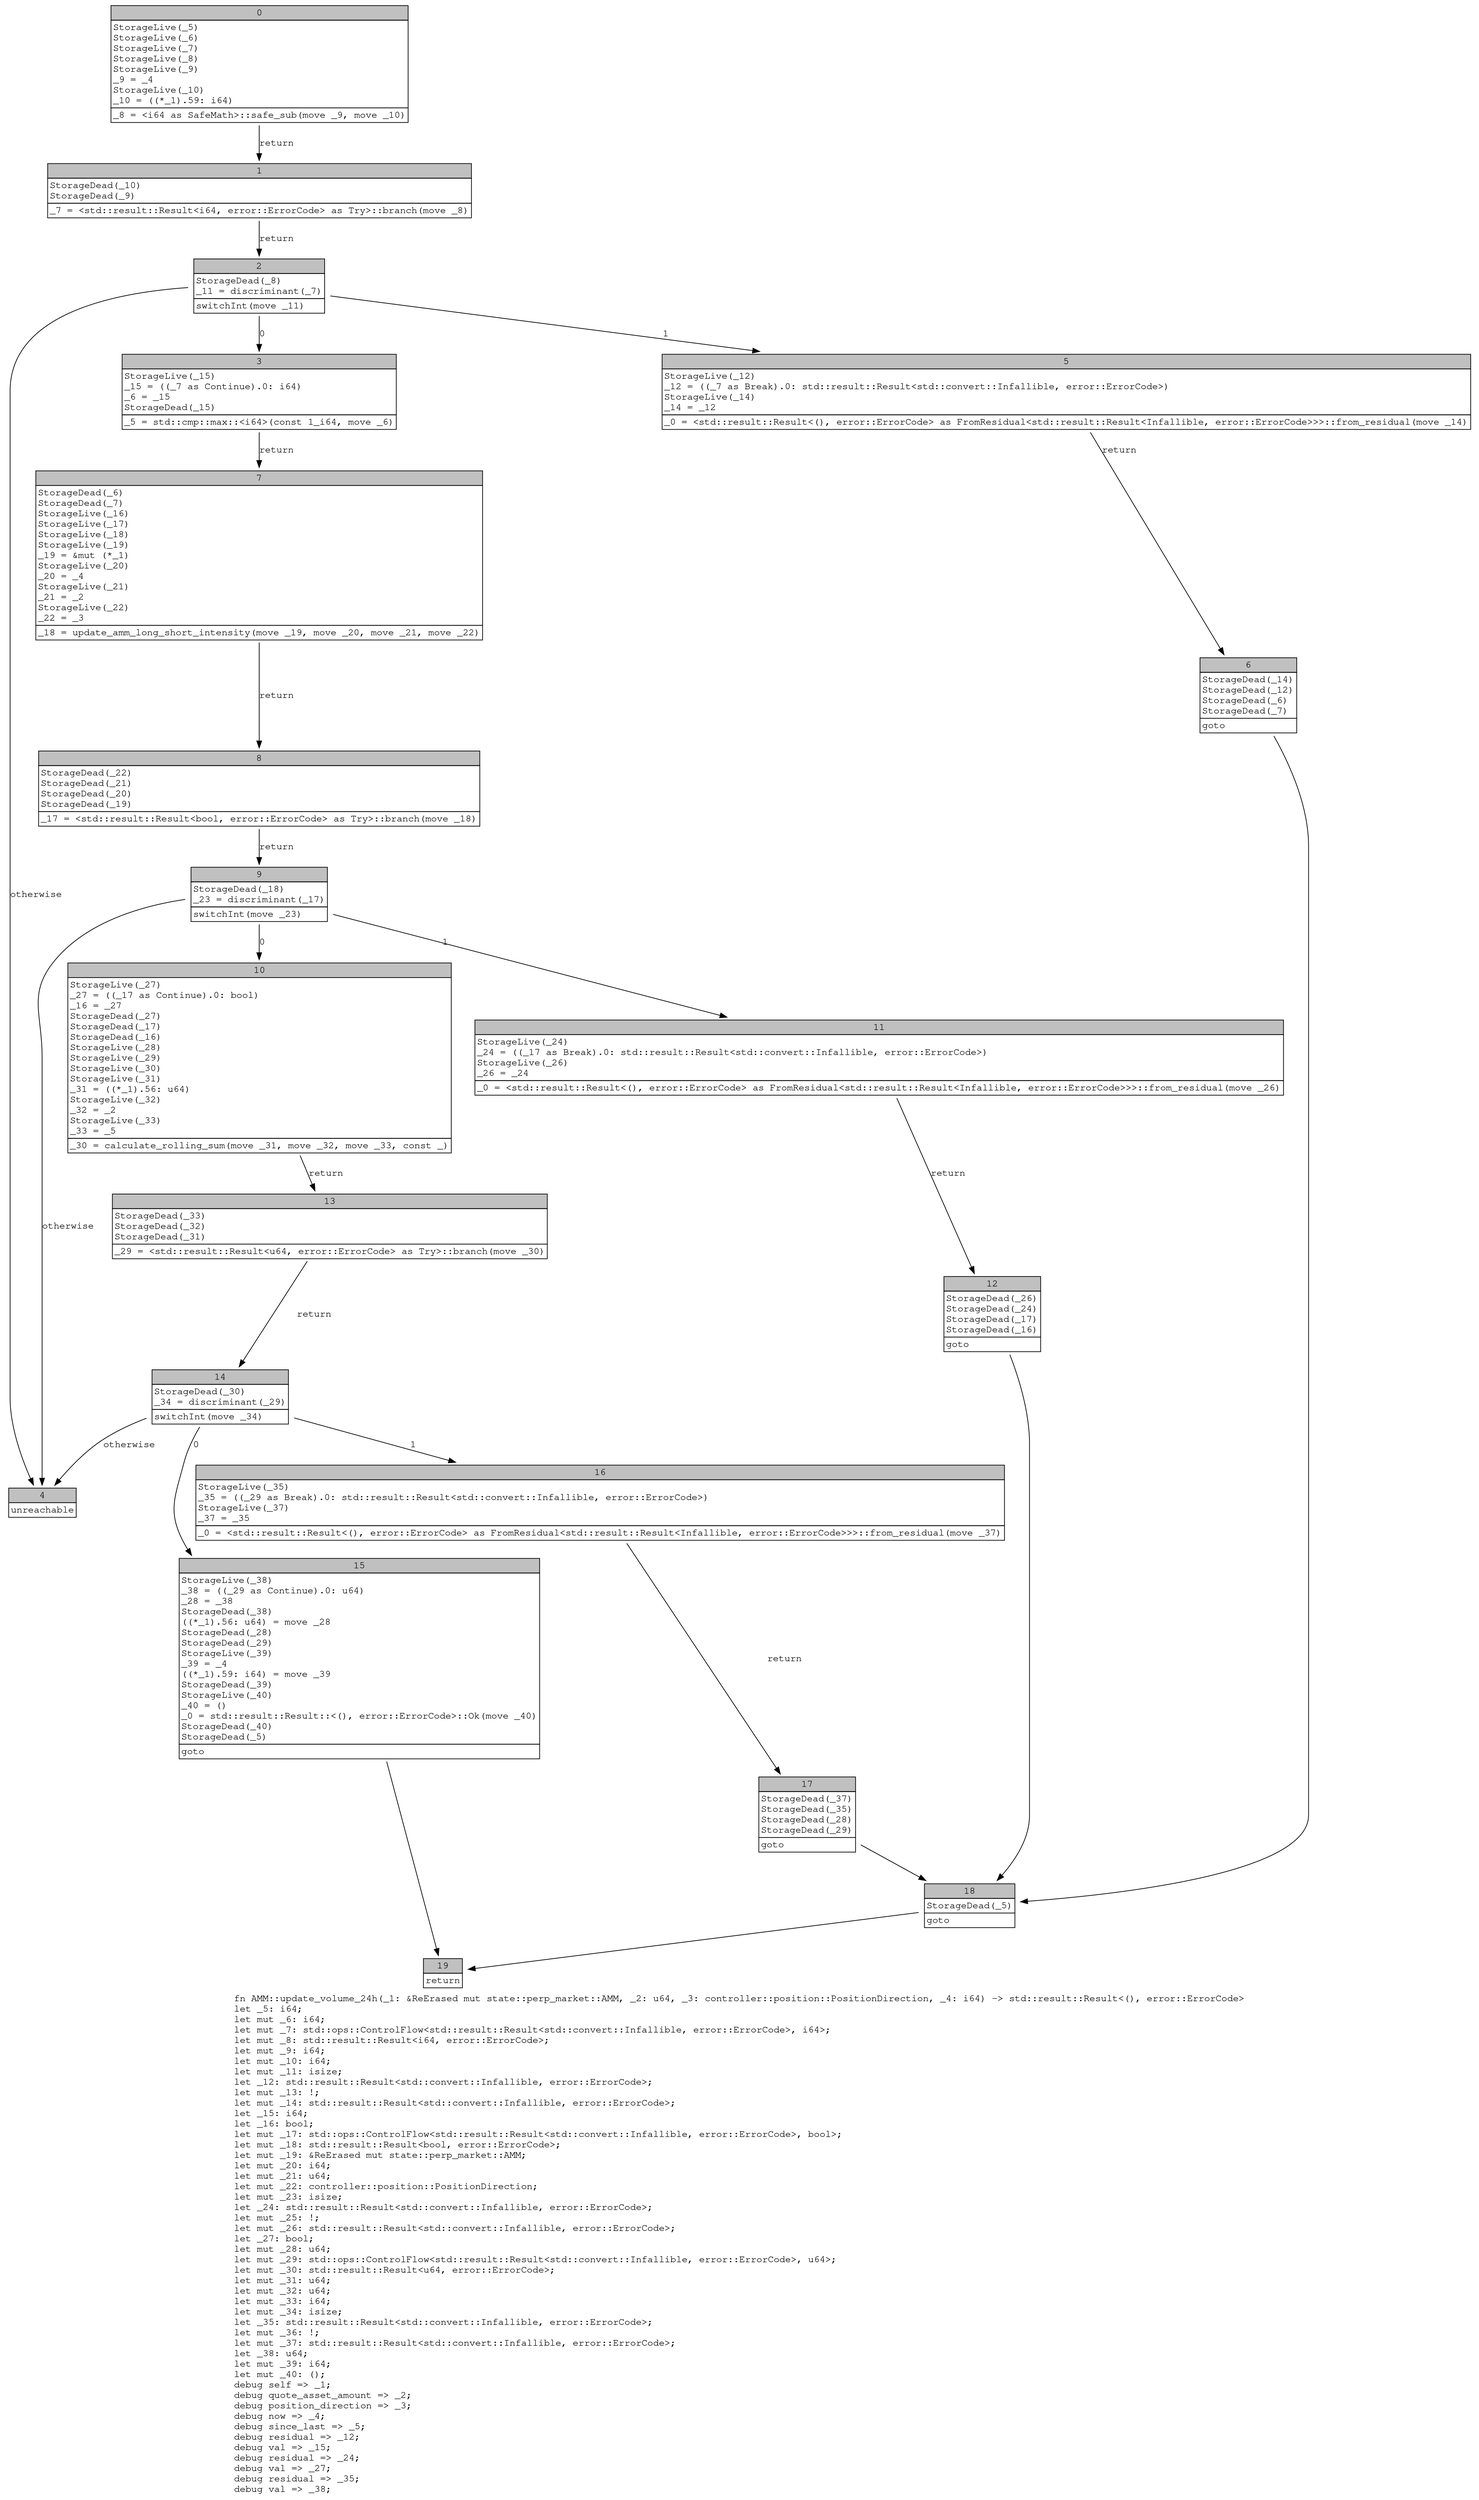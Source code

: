 digraph Mir_0_3842 {
    graph [fontname="Courier, monospace"];
    node [fontname="Courier, monospace"];
    edge [fontname="Courier, monospace"];
    label=<fn AMM::update_volume_24h(_1: &amp;ReErased mut state::perp_market::AMM, _2: u64, _3: controller::position::PositionDirection, _4: i64) -&gt; std::result::Result&lt;(), error::ErrorCode&gt;<br align="left"/>let _5: i64;<br align="left"/>let mut _6: i64;<br align="left"/>let mut _7: std::ops::ControlFlow&lt;std::result::Result&lt;std::convert::Infallible, error::ErrorCode&gt;, i64&gt;;<br align="left"/>let mut _8: std::result::Result&lt;i64, error::ErrorCode&gt;;<br align="left"/>let mut _9: i64;<br align="left"/>let mut _10: i64;<br align="left"/>let mut _11: isize;<br align="left"/>let _12: std::result::Result&lt;std::convert::Infallible, error::ErrorCode&gt;;<br align="left"/>let mut _13: !;<br align="left"/>let mut _14: std::result::Result&lt;std::convert::Infallible, error::ErrorCode&gt;;<br align="left"/>let _15: i64;<br align="left"/>let _16: bool;<br align="left"/>let mut _17: std::ops::ControlFlow&lt;std::result::Result&lt;std::convert::Infallible, error::ErrorCode&gt;, bool&gt;;<br align="left"/>let mut _18: std::result::Result&lt;bool, error::ErrorCode&gt;;<br align="left"/>let mut _19: &amp;ReErased mut state::perp_market::AMM;<br align="left"/>let mut _20: i64;<br align="left"/>let mut _21: u64;<br align="left"/>let mut _22: controller::position::PositionDirection;<br align="left"/>let mut _23: isize;<br align="left"/>let _24: std::result::Result&lt;std::convert::Infallible, error::ErrorCode&gt;;<br align="left"/>let mut _25: !;<br align="left"/>let mut _26: std::result::Result&lt;std::convert::Infallible, error::ErrorCode&gt;;<br align="left"/>let _27: bool;<br align="left"/>let mut _28: u64;<br align="left"/>let mut _29: std::ops::ControlFlow&lt;std::result::Result&lt;std::convert::Infallible, error::ErrorCode&gt;, u64&gt;;<br align="left"/>let mut _30: std::result::Result&lt;u64, error::ErrorCode&gt;;<br align="left"/>let mut _31: u64;<br align="left"/>let mut _32: u64;<br align="left"/>let mut _33: i64;<br align="left"/>let mut _34: isize;<br align="left"/>let _35: std::result::Result&lt;std::convert::Infallible, error::ErrorCode&gt;;<br align="left"/>let mut _36: !;<br align="left"/>let mut _37: std::result::Result&lt;std::convert::Infallible, error::ErrorCode&gt;;<br align="left"/>let _38: u64;<br align="left"/>let mut _39: i64;<br align="left"/>let mut _40: ();<br align="left"/>debug self =&gt; _1;<br align="left"/>debug quote_asset_amount =&gt; _2;<br align="left"/>debug position_direction =&gt; _3;<br align="left"/>debug now =&gt; _4;<br align="left"/>debug since_last =&gt; _5;<br align="left"/>debug residual =&gt; _12;<br align="left"/>debug val =&gt; _15;<br align="left"/>debug residual =&gt; _24;<br align="left"/>debug val =&gt; _27;<br align="left"/>debug residual =&gt; _35;<br align="left"/>debug val =&gt; _38;<br align="left"/>>;
    bb0__0_3842 [shape="none", label=<<table border="0" cellborder="1" cellspacing="0"><tr><td bgcolor="gray" align="center" colspan="1">0</td></tr><tr><td align="left" balign="left">StorageLive(_5)<br/>StorageLive(_6)<br/>StorageLive(_7)<br/>StorageLive(_8)<br/>StorageLive(_9)<br/>_9 = _4<br/>StorageLive(_10)<br/>_10 = ((*_1).59: i64)<br/></td></tr><tr><td align="left">_8 = &lt;i64 as SafeMath&gt;::safe_sub(move _9, move _10)</td></tr></table>>];
    bb1__0_3842 [shape="none", label=<<table border="0" cellborder="1" cellspacing="0"><tr><td bgcolor="gray" align="center" colspan="1">1</td></tr><tr><td align="left" balign="left">StorageDead(_10)<br/>StorageDead(_9)<br/></td></tr><tr><td align="left">_7 = &lt;std::result::Result&lt;i64, error::ErrorCode&gt; as Try&gt;::branch(move _8)</td></tr></table>>];
    bb2__0_3842 [shape="none", label=<<table border="0" cellborder="1" cellspacing="0"><tr><td bgcolor="gray" align="center" colspan="1">2</td></tr><tr><td align="left" balign="left">StorageDead(_8)<br/>_11 = discriminant(_7)<br/></td></tr><tr><td align="left">switchInt(move _11)</td></tr></table>>];
    bb3__0_3842 [shape="none", label=<<table border="0" cellborder="1" cellspacing="0"><tr><td bgcolor="gray" align="center" colspan="1">3</td></tr><tr><td align="left" balign="left">StorageLive(_15)<br/>_15 = ((_7 as Continue).0: i64)<br/>_6 = _15<br/>StorageDead(_15)<br/></td></tr><tr><td align="left">_5 = std::cmp::max::&lt;i64&gt;(const 1_i64, move _6)</td></tr></table>>];
    bb4__0_3842 [shape="none", label=<<table border="0" cellborder="1" cellspacing="0"><tr><td bgcolor="gray" align="center" colspan="1">4</td></tr><tr><td align="left">unreachable</td></tr></table>>];
    bb5__0_3842 [shape="none", label=<<table border="0" cellborder="1" cellspacing="0"><tr><td bgcolor="gray" align="center" colspan="1">5</td></tr><tr><td align="left" balign="left">StorageLive(_12)<br/>_12 = ((_7 as Break).0: std::result::Result&lt;std::convert::Infallible, error::ErrorCode&gt;)<br/>StorageLive(_14)<br/>_14 = _12<br/></td></tr><tr><td align="left">_0 = &lt;std::result::Result&lt;(), error::ErrorCode&gt; as FromResidual&lt;std::result::Result&lt;Infallible, error::ErrorCode&gt;&gt;&gt;::from_residual(move _14)</td></tr></table>>];
    bb6__0_3842 [shape="none", label=<<table border="0" cellborder="1" cellspacing="0"><tr><td bgcolor="gray" align="center" colspan="1">6</td></tr><tr><td align="left" balign="left">StorageDead(_14)<br/>StorageDead(_12)<br/>StorageDead(_6)<br/>StorageDead(_7)<br/></td></tr><tr><td align="left">goto</td></tr></table>>];
    bb7__0_3842 [shape="none", label=<<table border="0" cellborder="1" cellspacing="0"><tr><td bgcolor="gray" align="center" colspan="1">7</td></tr><tr><td align="left" balign="left">StorageDead(_6)<br/>StorageDead(_7)<br/>StorageLive(_16)<br/>StorageLive(_17)<br/>StorageLive(_18)<br/>StorageLive(_19)<br/>_19 = &amp;mut (*_1)<br/>StorageLive(_20)<br/>_20 = _4<br/>StorageLive(_21)<br/>_21 = _2<br/>StorageLive(_22)<br/>_22 = _3<br/></td></tr><tr><td align="left">_18 = update_amm_long_short_intensity(move _19, move _20, move _21, move _22)</td></tr></table>>];
    bb8__0_3842 [shape="none", label=<<table border="0" cellborder="1" cellspacing="0"><tr><td bgcolor="gray" align="center" colspan="1">8</td></tr><tr><td align="left" balign="left">StorageDead(_22)<br/>StorageDead(_21)<br/>StorageDead(_20)<br/>StorageDead(_19)<br/></td></tr><tr><td align="left">_17 = &lt;std::result::Result&lt;bool, error::ErrorCode&gt; as Try&gt;::branch(move _18)</td></tr></table>>];
    bb9__0_3842 [shape="none", label=<<table border="0" cellborder="1" cellspacing="0"><tr><td bgcolor="gray" align="center" colspan="1">9</td></tr><tr><td align="left" balign="left">StorageDead(_18)<br/>_23 = discriminant(_17)<br/></td></tr><tr><td align="left">switchInt(move _23)</td></tr></table>>];
    bb10__0_3842 [shape="none", label=<<table border="0" cellborder="1" cellspacing="0"><tr><td bgcolor="gray" align="center" colspan="1">10</td></tr><tr><td align="left" balign="left">StorageLive(_27)<br/>_27 = ((_17 as Continue).0: bool)<br/>_16 = _27<br/>StorageDead(_27)<br/>StorageDead(_17)<br/>StorageDead(_16)<br/>StorageLive(_28)<br/>StorageLive(_29)<br/>StorageLive(_30)<br/>StorageLive(_31)<br/>_31 = ((*_1).56: u64)<br/>StorageLive(_32)<br/>_32 = _2<br/>StorageLive(_33)<br/>_33 = _5<br/></td></tr><tr><td align="left">_30 = calculate_rolling_sum(move _31, move _32, move _33, const _)</td></tr></table>>];
    bb11__0_3842 [shape="none", label=<<table border="0" cellborder="1" cellspacing="0"><tr><td bgcolor="gray" align="center" colspan="1">11</td></tr><tr><td align="left" balign="left">StorageLive(_24)<br/>_24 = ((_17 as Break).0: std::result::Result&lt;std::convert::Infallible, error::ErrorCode&gt;)<br/>StorageLive(_26)<br/>_26 = _24<br/></td></tr><tr><td align="left">_0 = &lt;std::result::Result&lt;(), error::ErrorCode&gt; as FromResidual&lt;std::result::Result&lt;Infallible, error::ErrorCode&gt;&gt;&gt;::from_residual(move _26)</td></tr></table>>];
    bb12__0_3842 [shape="none", label=<<table border="0" cellborder="1" cellspacing="0"><tr><td bgcolor="gray" align="center" colspan="1">12</td></tr><tr><td align="left" balign="left">StorageDead(_26)<br/>StorageDead(_24)<br/>StorageDead(_17)<br/>StorageDead(_16)<br/></td></tr><tr><td align="left">goto</td></tr></table>>];
    bb13__0_3842 [shape="none", label=<<table border="0" cellborder="1" cellspacing="0"><tr><td bgcolor="gray" align="center" colspan="1">13</td></tr><tr><td align="left" balign="left">StorageDead(_33)<br/>StorageDead(_32)<br/>StorageDead(_31)<br/></td></tr><tr><td align="left">_29 = &lt;std::result::Result&lt;u64, error::ErrorCode&gt; as Try&gt;::branch(move _30)</td></tr></table>>];
    bb14__0_3842 [shape="none", label=<<table border="0" cellborder="1" cellspacing="0"><tr><td bgcolor="gray" align="center" colspan="1">14</td></tr><tr><td align="left" balign="left">StorageDead(_30)<br/>_34 = discriminant(_29)<br/></td></tr><tr><td align="left">switchInt(move _34)</td></tr></table>>];
    bb15__0_3842 [shape="none", label=<<table border="0" cellborder="1" cellspacing="0"><tr><td bgcolor="gray" align="center" colspan="1">15</td></tr><tr><td align="left" balign="left">StorageLive(_38)<br/>_38 = ((_29 as Continue).0: u64)<br/>_28 = _38<br/>StorageDead(_38)<br/>((*_1).56: u64) = move _28<br/>StorageDead(_28)<br/>StorageDead(_29)<br/>StorageLive(_39)<br/>_39 = _4<br/>((*_1).59: i64) = move _39<br/>StorageDead(_39)<br/>StorageLive(_40)<br/>_40 = ()<br/>_0 = std::result::Result::&lt;(), error::ErrorCode&gt;::Ok(move _40)<br/>StorageDead(_40)<br/>StorageDead(_5)<br/></td></tr><tr><td align="left">goto</td></tr></table>>];
    bb16__0_3842 [shape="none", label=<<table border="0" cellborder="1" cellspacing="0"><tr><td bgcolor="gray" align="center" colspan="1">16</td></tr><tr><td align="left" balign="left">StorageLive(_35)<br/>_35 = ((_29 as Break).0: std::result::Result&lt;std::convert::Infallible, error::ErrorCode&gt;)<br/>StorageLive(_37)<br/>_37 = _35<br/></td></tr><tr><td align="left">_0 = &lt;std::result::Result&lt;(), error::ErrorCode&gt; as FromResidual&lt;std::result::Result&lt;Infallible, error::ErrorCode&gt;&gt;&gt;::from_residual(move _37)</td></tr></table>>];
    bb17__0_3842 [shape="none", label=<<table border="0" cellborder="1" cellspacing="0"><tr><td bgcolor="gray" align="center" colspan="1">17</td></tr><tr><td align="left" balign="left">StorageDead(_37)<br/>StorageDead(_35)<br/>StorageDead(_28)<br/>StorageDead(_29)<br/></td></tr><tr><td align="left">goto</td></tr></table>>];
    bb18__0_3842 [shape="none", label=<<table border="0" cellborder="1" cellspacing="0"><tr><td bgcolor="gray" align="center" colspan="1">18</td></tr><tr><td align="left" balign="left">StorageDead(_5)<br/></td></tr><tr><td align="left">goto</td></tr></table>>];
    bb19__0_3842 [shape="none", label=<<table border="0" cellborder="1" cellspacing="0"><tr><td bgcolor="gray" align="center" colspan="1">19</td></tr><tr><td align="left">return</td></tr></table>>];
    bb0__0_3842 -> bb1__0_3842 [label="return"];
    bb1__0_3842 -> bb2__0_3842 [label="return"];
    bb2__0_3842 -> bb3__0_3842 [label="0"];
    bb2__0_3842 -> bb5__0_3842 [label="1"];
    bb2__0_3842 -> bb4__0_3842 [label="otherwise"];
    bb3__0_3842 -> bb7__0_3842 [label="return"];
    bb5__0_3842 -> bb6__0_3842 [label="return"];
    bb6__0_3842 -> bb18__0_3842 [label=""];
    bb7__0_3842 -> bb8__0_3842 [label="return"];
    bb8__0_3842 -> bb9__0_3842 [label="return"];
    bb9__0_3842 -> bb10__0_3842 [label="0"];
    bb9__0_3842 -> bb11__0_3842 [label="1"];
    bb9__0_3842 -> bb4__0_3842 [label="otherwise"];
    bb10__0_3842 -> bb13__0_3842 [label="return"];
    bb11__0_3842 -> bb12__0_3842 [label="return"];
    bb12__0_3842 -> bb18__0_3842 [label=""];
    bb13__0_3842 -> bb14__0_3842 [label="return"];
    bb14__0_3842 -> bb15__0_3842 [label="0"];
    bb14__0_3842 -> bb16__0_3842 [label="1"];
    bb14__0_3842 -> bb4__0_3842 [label="otherwise"];
    bb15__0_3842 -> bb19__0_3842 [label=""];
    bb16__0_3842 -> bb17__0_3842 [label="return"];
    bb17__0_3842 -> bb18__0_3842 [label=""];
    bb18__0_3842 -> bb19__0_3842 [label=""];
}
